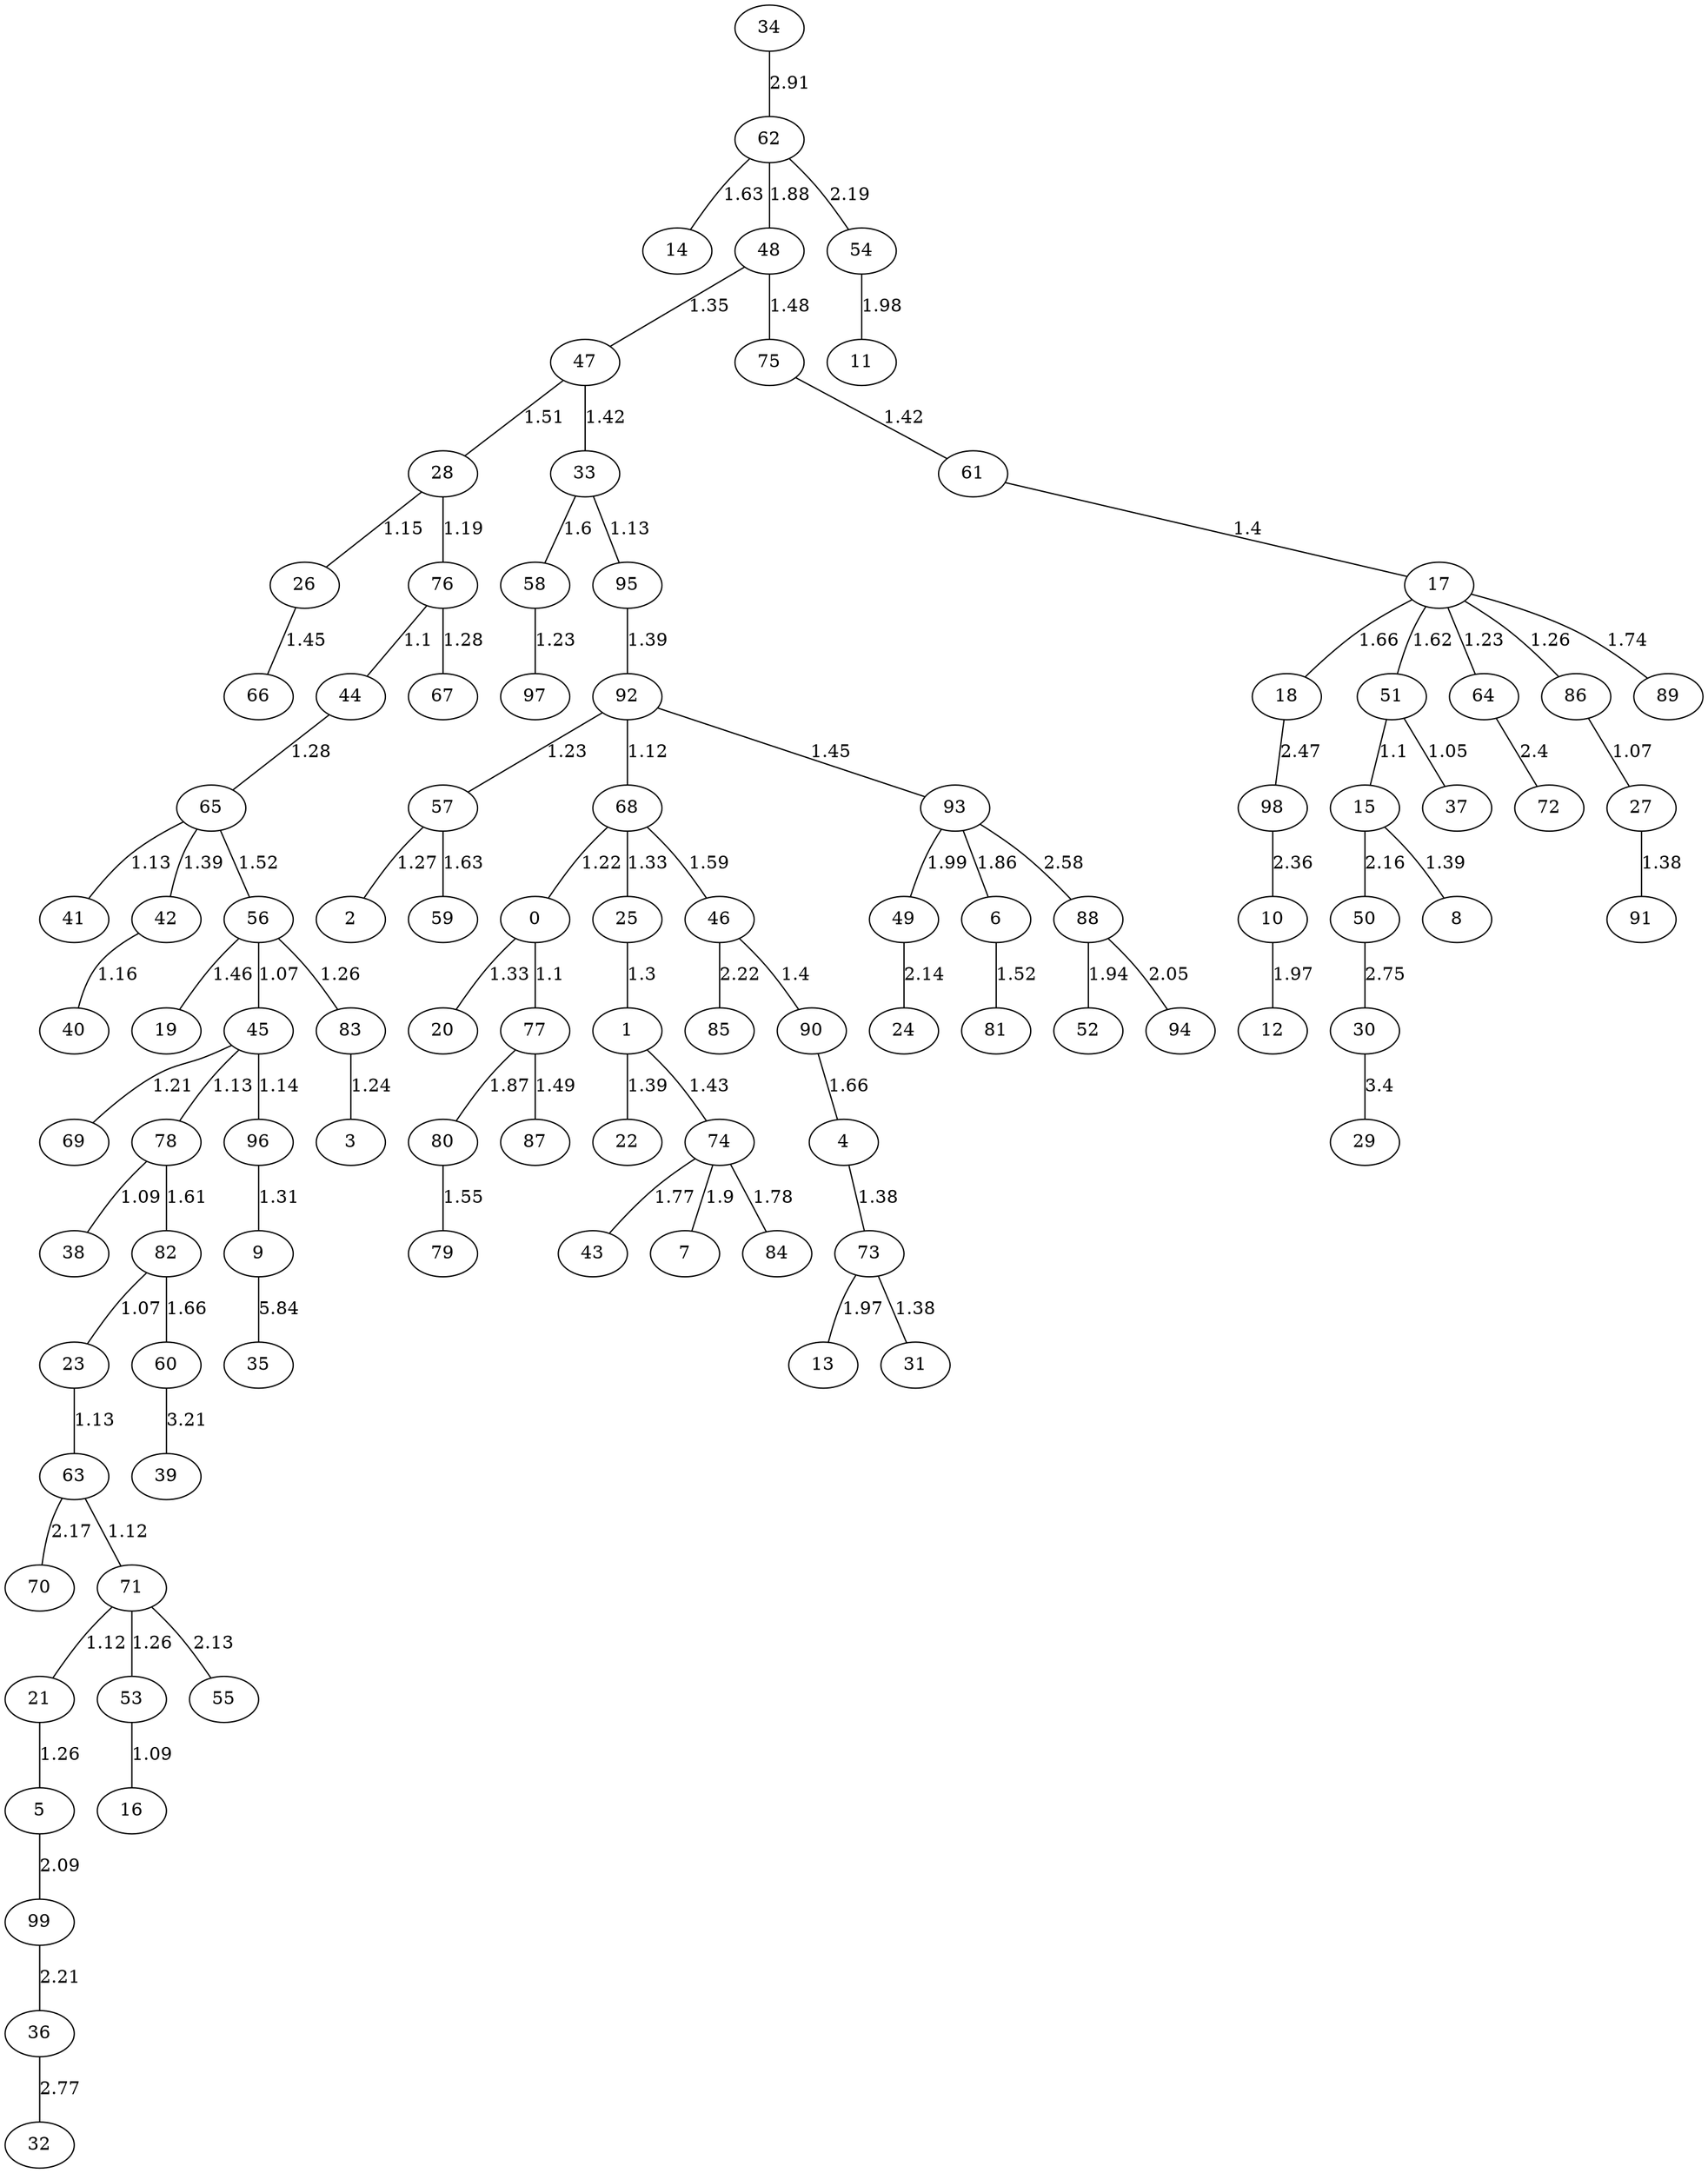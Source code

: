 graph G {
  "0";
  "1";
  "10";
  "11";
  "12";
  "13";
  "14";
  "15";
  "16";
  "17";
  "18";
  "19";
  "2";
  "20";
  "21";
  "22";
  "23";
  "24";
  "25";
  "26";
  "27";
  "28";
  "29";
  "3";
  "30";
  "31";
  "32";
  "33";
  "34";
  "35";
  "36";
  "37";
  "38";
  "39";
  "4";
  "40";
  "41";
  "42";
  "43";
  "44";
  "45";
  "46";
  "47";
  "48";
  "49";
  "5";
  "50";
  "51";
  "52";
  "53";
  "54";
  "55";
  "56";
  "57";
  "58";
  "59";
  "6";
  "60";
  "61";
  "62";
  "63";
  "64";
  "65";
  "66";
  "67";
  "68";
  "69";
  "7";
  "70";
  "71";
  "72";
  "73";
  "74";
  "75";
  "76";
  "77";
  "78";
  "79";
  "8";
  "80";
  "81";
  "82";
  "83";
  "84";
  "85";
  "86";
  "87";
  "88";
  "89";
  "9";
  "90";
  "91";
  "92";
  "93";
  "94";
  "95";
  "96";
  "97";
  "98";
  "99";
  "34" -- "62" [label="2.91"];
  "62" -- "14" [label="1.63"];
  "62" -- "48" [label="1.88"];
  "48" -- "47" [label="1.35"];
  "47" -- "33" [label="1.42"];
  "33" -- "95" [label="1.13"];
  "95" -- "92" [label="1.39"];
  "92" -- "68" [label="1.12"];
  "68" -- "0" [label="1.22"];
  "0" -- "77" [label="1.1"];
  "92" -- "57" [label="1.23"];
  "57" -- "2" [label="1.27"];
  "0" -- "20" [label="1.33"];
  "68" -- "25" [label="1.33"];
  "25" -- "1" [label="1.3"];
  "1" -- "22" [label="1.39"];
  "1" -- "74" [label="1.43"];
  "92" -- "93" [label="1.45"];
  "48" -- "75" [label="1.48"];
  "75" -- "61" [label="1.42"];
  "61" -- "17" [label="1.4"];
  "17" -- "64" [label="1.23"];
  "17" -- "86" [label="1.26"];
  "86" -- "27" [label="1.07"];
  "27" -- "91" [label="1.38"];
  "77" -- "87" [label="1.49"];
  "47" -- "28" [label="1.51"];
  "28" -- "26" [label="1.15"];
  "28" -- "76" [label="1.19"];
  "76" -- "44" [label="1.1"];
  "44" -- "65" [label="1.28"];
  "65" -- "41" [label="1.13"];
  "76" -- "67" [label="1.28"];
  "65" -- "42" [label="1.39"];
  "42" -- "40" [label="1.16"];
  "26" -- "66" [label="1.45"];
  "65" -- "56" [label="1.52"];
  "56" -- "45" [label="1.07"];
  "45" -- "78" [label="1.13"];
  "78" -- "38" [label="1.09"];
  "45" -- "96" [label="1.14"];
  "45" -- "69" [label="1.21"];
  "56" -- "83" [label="1.26"];
  "83" -- "3" [label="1.24"];
  "96" -- "9" [label="1.31"];
  "56" -- "19" [label="1.46"];
  "68" -- "46" [label="1.59"];
  "46" -- "90" [label="1.4"];
  "33" -- "58" [label="1.6"];
  "58" -- "97" [label="1.23"];
  "78" -- "82" [label="1.61"];
  "82" -- "23" [label="1.07"];
  "23" -- "63" [label="1.13"];
  "63" -- "71" [label="1.12"];
  "71" -- "21" [label="1.12"];
  "21" -- "5" [label="1.26"];
  "71" -- "53" [label="1.26"];
  "53" -- "16" [label="1.09"];
  "17" -- "51" [label="1.62"];
  "51" -- "37" [label="1.05"];
  "51" -- "15" [label="1.1"];
  "15" -- "8" [label="1.39"];
  "57" -- "59" [label="1.63"];
  "17" -- "18" [label="1.66"];
  "82" -- "60" [label="1.66"];
  "90" -- "4" [label="1.66"];
  "4" -- "73" [label="1.38"];
  "73" -- "31" [label="1.38"];
  "17" -- "89" [label="1.74"];
  "74" -- "43" [label="1.77"];
  "74" -- "84" [label="1.78"];
  "93" -- "6" [label="1.86"];
  "6" -- "81" [label="1.52"];
  "77" -- "80" [label="1.87"];
  "80" -- "79" [label="1.55"];
  "74" -- "7" [label="1.9"];
  "73" -- "13" [label="1.97"];
  "93" -- "49" [label="1.99"];
  "5" -- "99" [label="2.09"];
  "71" -- "55" [label="2.13"];
  "49" -- "24" [label="2.14"];
  "15" -- "50" [label="2.16"];
  "63" -- "70" [label="2.17"];
  "62" -- "54" [label="2.19"];
  "54" -- "11" [label="1.98"];
  "99" -- "36" [label="2.21"];
  "46" -- "85" [label="2.22"];
  "64" -- "72" [label="2.4"];
  "18" -- "98" [label="2.47"];
  "98" -- "10" [label="2.36"];
  "10" -- "12" [label="1.97"];
  "93" -- "88" [label="2.58"];
  "88" -- "52" [label="1.94"];
  "88" -- "94" [label="2.05"];
  "50" -- "30" [label="2.75"];
  "36" -- "32" [label="2.77"];
  "60" -- "39" [label="3.21"];
  "30" -- "29" [label="3.4"];
  "9" -- "35" [label="5.84"];
}
